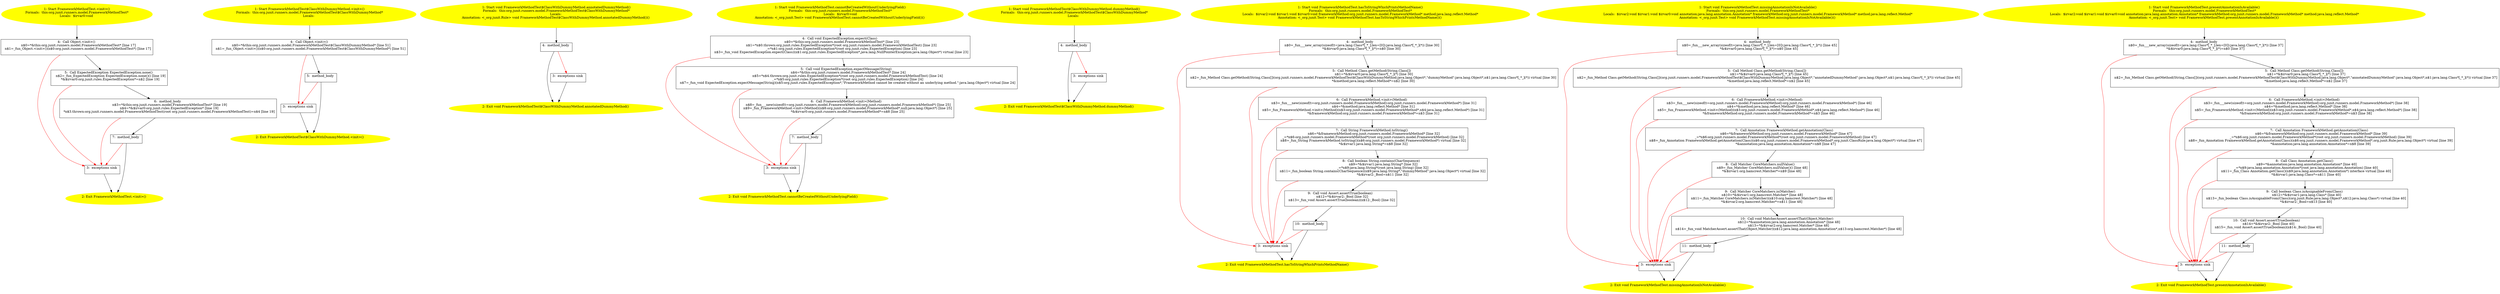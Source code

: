 /* @generated */
digraph cfg {
"org.junit.runners.model.FrameworkMethodTest.<init>().fbbb844d5751b3053cf5be039b64c19a_1" [label="1: Start FrameworkMethodTest.<init>()\nFormals:  this:org.junit.runners.model.FrameworkMethodTest*\nLocals:  $irvar0:void \n  " color=yellow style=filled]
	

	 "org.junit.runners.model.FrameworkMethodTest.<init>().fbbb844d5751b3053cf5be039b64c19a_1" -> "org.junit.runners.model.FrameworkMethodTest.<init>().fbbb844d5751b3053cf5be039b64c19a_4" ;
"org.junit.runners.model.FrameworkMethodTest.<init>().fbbb844d5751b3053cf5be039b64c19a_2" [label="2: Exit FrameworkMethodTest.<init>() \n  " color=yellow style=filled]
	

"org.junit.runners.model.FrameworkMethodTest.<init>().fbbb844d5751b3053cf5be039b64c19a_3" [label="3:  exceptions sink \n  " shape="box"]
	

	 "org.junit.runners.model.FrameworkMethodTest.<init>().fbbb844d5751b3053cf5be039b64c19a_3" -> "org.junit.runners.model.FrameworkMethodTest.<init>().fbbb844d5751b3053cf5be039b64c19a_2" ;
"org.junit.runners.model.FrameworkMethodTest.<init>().fbbb844d5751b3053cf5be039b64c19a_4" [label="4:  Call Object.<init>() \n   n$0=*&this:org.junit.runners.model.FrameworkMethodTest* [line 17]\n  n$1=_fun_Object.<init>()(n$0:org.junit.runners.model.FrameworkMethodTest*) [line 17]\n " shape="box"]
	

	 "org.junit.runners.model.FrameworkMethodTest.<init>().fbbb844d5751b3053cf5be039b64c19a_4" -> "org.junit.runners.model.FrameworkMethodTest.<init>().fbbb844d5751b3053cf5be039b64c19a_5" ;
	 "org.junit.runners.model.FrameworkMethodTest.<init>().fbbb844d5751b3053cf5be039b64c19a_4" -> "org.junit.runners.model.FrameworkMethodTest.<init>().fbbb844d5751b3053cf5be039b64c19a_3" [color="red" ];
"org.junit.runners.model.FrameworkMethodTest.<init>().fbbb844d5751b3053cf5be039b64c19a_5" [label="5:  Call ExpectedException ExpectedException.none() \n   n$2=_fun_ExpectedException ExpectedException.none()() [line 19]\n  *&$irvar0:org.junit.rules.ExpectedException*=n$2 [line 19]\n " shape="box"]
	

	 "org.junit.runners.model.FrameworkMethodTest.<init>().fbbb844d5751b3053cf5be039b64c19a_5" -> "org.junit.runners.model.FrameworkMethodTest.<init>().fbbb844d5751b3053cf5be039b64c19a_6" ;
	 "org.junit.runners.model.FrameworkMethodTest.<init>().fbbb844d5751b3053cf5be039b64c19a_5" -> "org.junit.runners.model.FrameworkMethodTest.<init>().fbbb844d5751b3053cf5be039b64c19a_3" [color="red" ];
"org.junit.runners.model.FrameworkMethodTest.<init>().fbbb844d5751b3053cf5be039b64c19a_6" [label="6:  method_body \n   n$3=*&this:org.junit.runners.model.FrameworkMethodTest* [line 19]\n  n$4=*&$irvar0:org.junit.rules.ExpectedException* [line 19]\n  *n$3.thrown:org.junit.runners.model.FrameworkMethodTest(root org.junit.runners.model.FrameworkMethodTest)=n$4 [line 19]\n " shape="box"]
	

	 "org.junit.runners.model.FrameworkMethodTest.<init>().fbbb844d5751b3053cf5be039b64c19a_6" -> "org.junit.runners.model.FrameworkMethodTest.<init>().fbbb844d5751b3053cf5be039b64c19a_7" ;
	 "org.junit.runners.model.FrameworkMethodTest.<init>().fbbb844d5751b3053cf5be039b64c19a_6" -> "org.junit.runners.model.FrameworkMethodTest.<init>().fbbb844d5751b3053cf5be039b64c19a_3" [color="red" ];
"org.junit.runners.model.FrameworkMethodTest.<init>().fbbb844d5751b3053cf5be039b64c19a_7" [label="7:  method_body \n  " shape="box"]
	

	 "org.junit.runners.model.FrameworkMethodTest.<init>().fbbb844d5751b3053cf5be039b64c19a_7" -> "org.junit.runners.model.FrameworkMethodTest.<init>().fbbb844d5751b3053cf5be039b64c19a_2" ;
	 "org.junit.runners.model.FrameworkMethodTest.<init>().fbbb844d5751b3053cf5be039b64c19a_7" -> "org.junit.runners.model.FrameworkMethodTest.<init>().fbbb844d5751b3053cf5be039b64c19a_3" [color="red" ];
"org.junit.runners.model.FrameworkMethodTest$ClassWithDummyMethod.<init>().4ff3e8d054ea9c01699af6e1c2bf5401_1" [label="1: Start FrameworkMethodTest$ClassWithDummyMethod.<init>()\nFormals:  this:org.junit.runners.model.FrameworkMethodTest$ClassWithDummyMethod*\nLocals:  \n  " color=yellow style=filled]
	

	 "org.junit.runners.model.FrameworkMethodTest$ClassWithDummyMethod.<init>().4ff3e8d054ea9c01699af6e1c2bf5401_1" -> "org.junit.runners.model.FrameworkMethodTest$ClassWithDummyMethod.<init>().4ff3e8d054ea9c01699af6e1c2bf5401_4" ;
"org.junit.runners.model.FrameworkMethodTest$ClassWithDummyMethod.<init>().4ff3e8d054ea9c01699af6e1c2bf5401_2" [label="2: Exit FrameworkMethodTest$ClassWithDummyMethod.<init>() \n  " color=yellow style=filled]
	

"org.junit.runners.model.FrameworkMethodTest$ClassWithDummyMethod.<init>().4ff3e8d054ea9c01699af6e1c2bf5401_3" [label="3:  exceptions sink \n  " shape="box"]
	

	 "org.junit.runners.model.FrameworkMethodTest$ClassWithDummyMethod.<init>().4ff3e8d054ea9c01699af6e1c2bf5401_3" -> "org.junit.runners.model.FrameworkMethodTest$ClassWithDummyMethod.<init>().4ff3e8d054ea9c01699af6e1c2bf5401_2" ;
"org.junit.runners.model.FrameworkMethodTest$ClassWithDummyMethod.<init>().4ff3e8d054ea9c01699af6e1c2bf5401_4" [label="4:  Call Object.<init>() \n   n$0=*&this:org.junit.runners.model.FrameworkMethodTest$ClassWithDummyMethod* [line 51]\n  n$1=_fun_Object.<init>()(n$0:org.junit.runners.model.FrameworkMethodTest$ClassWithDummyMethod*) [line 51]\n " shape="box"]
	

	 "org.junit.runners.model.FrameworkMethodTest$ClassWithDummyMethod.<init>().4ff3e8d054ea9c01699af6e1c2bf5401_4" -> "org.junit.runners.model.FrameworkMethodTest$ClassWithDummyMethod.<init>().4ff3e8d054ea9c01699af6e1c2bf5401_5" ;
	 "org.junit.runners.model.FrameworkMethodTest$ClassWithDummyMethod.<init>().4ff3e8d054ea9c01699af6e1c2bf5401_4" -> "org.junit.runners.model.FrameworkMethodTest$ClassWithDummyMethod.<init>().4ff3e8d054ea9c01699af6e1c2bf5401_3" [color="red" ];
"org.junit.runners.model.FrameworkMethodTest$ClassWithDummyMethod.<init>().4ff3e8d054ea9c01699af6e1c2bf5401_5" [label="5:  method_body \n  " shape="box"]
	

	 "org.junit.runners.model.FrameworkMethodTest$ClassWithDummyMethod.<init>().4ff3e8d054ea9c01699af6e1c2bf5401_5" -> "org.junit.runners.model.FrameworkMethodTest$ClassWithDummyMethod.<init>().4ff3e8d054ea9c01699af6e1c2bf5401_2" ;
	 "org.junit.runners.model.FrameworkMethodTest$ClassWithDummyMethod.<init>().4ff3e8d054ea9c01699af6e1c2bf5401_5" -> "org.junit.runners.model.FrameworkMethodTest$ClassWithDummyMethod.<init>().4ff3e8d054ea9c01699af6e1c2bf5401_3" [color="red" ];
"org.junit.runners.model.FrameworkMethodTest$ClassWithDummyMethod.annotatedDummyMethod():void.833e7dfa2c863d98ef43b37c83c09968_1" [label="1: Start void FrameworkMethodTest$ClassWithDummyMethod.annotatedDummyMethod()\nFormals:  this:org.junit.runners.model.FrameworkMethodTest$ClassWithDummyMethod*\nLocals: \nAnnotation: <_org.junit.Rule> void FrameworkMethodTest$ClassWithDummyMethod.annotatedDummyMethod()() \n  " color=yellow style=filled]
	

	 "org.junit.runners.model.FrameworkMethodTest$ClassWithDummyMethod.annotatedDummyMethod():void.833e7dfa2c863d98ef43b37c83c09968_1" -> "org.junit.runners.model.FrameworkMethodTest$ClassWithDummyMethod.annotatedDummyMethod():void.833e7dfa2c863d98ef43b37c83c09968_4" ;
"org.junit.runners.model.FrameworkMethodTest$ClassWithDummyMethod.annotatedDummyMethod():void.833e7dfa2c863d98ef43b37c83c09968_2" [label="2: Exit void FrameworkMethodTest$ClassWithDummyMethod.annotatedDummyMethod() \n  " color=yellow style=filled]
	

"org.junit.runners.model.FrameworkMethodTest$ClassWithDummyMethod.annotatedDummyMethod():void.833e7dfa2c863d98ef43b37c83c09968_3" [label="3:  exceptions sink \n  " shape="box"]
	

	 "org.junit.runners.model.FrameworkMethodTest$ClassWithDummyMethod.annotatedDummyMethod():void.833e7dfa2c863d98ef43b37c83c09968_3" -> "org.junit.runners.model.FrameworkMethodTest$ClassWithDummyMethod.annotatedDummyMethod():void.833e7dfa2c863d98ef43b37c83c09968_2" ;
"org.junit.runners.model.FrameworkMethodTest$ClassWithDummyMethod.annotatedDummyMethod():void.833e7dfa2c863d98ef43b37c83c09968_4" [label="4:  method_body \n  " shape="box"]
	

	 "org.junit.runners.model.FrameworkMethodTest$ClassWithDummyMethod.annotatedDummyMethod():void.833e7dfa2c863d98ef43b37c83c09968_4" -> "org.junit.runners.model.FrameworkMethodTest$ClassWithDummyMethod.annotatedDummyMethod():void.833e7dfa2c863d98ef43b37c83c09968_2" ;
	 "org.junit.runners.model.FrameworkMethodTest$ClassWithDummyMethod.annotatedDummyMethod():void.833e7dfa2c863d98ef43b37c83c09968_4" -> "org.junit.runners.model.FrameworkMethodTest$ClassWithDummyMethod.annotatedDummyMethod():void.833e7dfa2c863d98ef43b37c83c09968_3" [color="red" ];
"org.junit.runners.model.FrameworkMethodTest.cannotBeCreatedWithoutUnderlyingField():void.ee5e04512954250e9d6b4f736bdb9e23_1" [label="1: Start void FrameworkMethodTest.cannotBeCreatedWithoutUnderlyingField()\nFormals:  this:org.junit.runners.model.FrameworkMethodTest*\nLocals:  $irvar0:void\nAnnotation: <_org.junit.Test> void FrameworkMethodTest.cannotBeCreatedWithoutUnderlyingField()() \n  " color=yellow style=filled]
	

	 "org.junit.runners.model.FrameworkMethodTest.cannotBeCreatedWithoutUnderlyingField():void.ee5e04512954250e9d6b4f736bdb9e23_1" -> "org.junit.runners.model.FrameworkMethodTest.cannotBeCreatedWithoutUnderlyingField():void.ee5e04512954250e9d6b4f736bdb9e23_4" ;
"org.junit.runners.model.FrameworkMethodTest.cannotBeCreatedWithoutUnderlyingField():void.ee5e04512954250e9d6b4f736bdb9e23_2" [label="2: Exit void FrameworkMethodTest.cannotBeCreatedWithoutUnderlyingField() \n  " color=yellow style=filled]
	

"org.junit.runners.model.FrameworkMethodTest.cannotBeCreatedWithoutUnderlyingField():void.ee5e04512954250e9d6b4f736bdb9e23_3" [label="3:  exceptions sink \n  " shape="box"]
	

	 "org.junit.runners.model.FrameworkMethodTest.cannotBeCreatedWithoutUnderlyingField():void.ee5e04512954250e9d6b4f736bdb9e23_3" -> "org.junit.runners.model.FrameworkMethodTest.cannotBeCreatedWithoutUnderlyingField():void.ee5e04512954250e9d6b4f736bdb9e23_2" ;
"org.junit.runners.model.FrameworkMethodTest.cannotBeCreatedWithoutUnderlyingField():void.ee5e04512954250e9d6b4f736bdb9e23_4" [label="4:  Call void ExpectedException.expect(Class) \n   n$0=*&this:org.junit.runners.model.FrameworkMethodTest* [line 23]\n  n$1=*n$0.thrown:org.junit.rules.ExpectedException*(root org.junit.runners.model.FrameworkMethodTest) [line 23]\n  _=*n$1:org.junit.rules.ExpectedException*(root org.junit.rules.ExpectedException) [line 23]\n  n$3=_fun_void ExpectedException.expect(Class)(n$1:org.junit.rules.ExpectedException*,java.lang.NullPointerException:java.lang.Object*) virtual [line 23]\n " shape="box"]
	

	 "org.junit.runners.model.FrameworkMethodTest.cannotBeCreatedWithoutUnderlyingField():void.ee5e04512954250e9d6b4f736bdb9e23_4" -> "org.junit.runners.model.FrameworkMethodTest.cannotBeCreatedWithoutUnderlyingField():void.ee5e04512954250e9d6b4f736bdb9e23_5" ;
	 "org.junit.runners.model.FrameworkMethodTest.cannotBeCreatedWithoutUnderlyingField():void.ee5e04512954250e9d6b4f736bdb9e23_4" -> "org.junit.runners.model.FrameworkMethodTest.cannotBeCreatedWithoutUnderlyingField():void.ee5e04512954250e9d6b4f736bdb9e23_3" [color="red" ];
"org.junit.runners.model.FrameworkMethodTest.cannotBeCreatedWithoutUnderlyingField():void.ee5e04512954250e9d6b4f736bdb9e23_5" [label="5:  Call void ExpectedException.expectMessage(String) \n   n$4=*&this:org.junit.runners.model.FrameworkMethodTest* [line 24]\n  n$5=*n$4.thrown:org.junit.rules.ExpectedException*(root org.junit.runners.model.FrameworkMethodTest) [line 24]\n  _=*n$5:org.junit.rules.ExpectedException*(root org.junit.rules.ExpectedException) [line 24]\n  n$7=_fun_void ExpectedException.expectMessage(String)(n$5:org.junit.rules.ExpectedException*,\"FrameworkMethod cannot be created without an underlying method.\":java.lang.Object*) virtual [line 24]\n " shape="box"]
	

	 "org.junit.runners.model.FrameworkMethodTest.cannotBeCreatedWithoutUnderlyingField():void.ee5e04512954250e9d6b4f736bdb9e23_5" -> "org.junit.runners.model.FrameworkMethodTest.cannotBeCreatedWithoutUnderlyingField():void.ee5e04512954250e9d6b4f736bdb9e23_6" ;
	 "org.junit.runners.model.FrameworkMethodTest.cannotBeCreatedWithoutUnderlyingField():void.ee5e04512954250e9d6b4f736bdb9e23_5" -> "org.junit.runners.model.FrameworkMethodTest.cannotBeCreatedWithoutUnderlyingField():void.ee5e04512954250e9d6b4f736bdb9e23_3" [color="red" ];
"org.junit.runners.model.FrameworkMethodTest.cannotBeCreatedWithoutUnderlyingField():void.ee5e04512954250e9d6b4f736bdb9e23_6" [label="6:  Call FrameworkMethod.<init>(Method) \n   n$8=_fun___new(sizeof(t=org.junit.runners.model.FrameworkMethod):org.junit.runners.model.FrameworkMethod*) [line 25]\n  n$9=_fun_FrameworkMethod.<init>(Method)(n$8:org.junit.runners.model.FrameworkMethod*,null:java.lang.Object*) [line 25]\n  *&$irvar0:org.junit.runners.model.FrameworkMethod*=n$8 [line 25]\n " shape="box"]
	

	 "org.junit.runners.model.FrameworkMethodTest.cannotBeCreatedWithoutUnderlyingField():void.ee5e04512954250e9d6b4f736bdb9e23_6" -> "org.junit.runners.model.FrameworkMethodTest.cannotBeCreatedWithoutUnderlyingField():void.ee5e04512954250e9d6b4f736bdb9e23_7" ;
	 "org.junit.runners.model.FrameworkMethodTest.cannotBeCreatedWithoutUnderlyingField():void.ee5e04512954250e9d6b4f736bdb9e23_6" -> "org.junit.runners.model.FrameworkMethodTest.cannotBeCreatedWithoutUnderlyingField():void.ee5e04512954250e9d6b4f736bdb9e23_3" [color="red" ];
"org.junit.runners.model.FrameworkMethodTest.cannotBeCreatedWithoutUnderlyingField():void.ee5e04512954250e9d6b4f736bdb9e23_7" [label="7:  method_body \n  " shape="box"]
	

	 "org.junit.runners.model.FrameworkMethodTest.cannotBeCreatedWithoutUnderlyingField():void.ee5e04512954250e9d6b4f736bdb9e23_7" -> "org.junit.runners.model.FrameworkMethodTest.cannotBeCreatedWithoutUnderlyingField():void.ee5e04512954250e9d6b4f736bdb9e23_2" ;
	 "org.junit.runners.model.FrameworkMethodTest.cannotBeCreatedWithoutUnderlyingField():void.ee5e04512954250e9d6b4f736bdb9e23_7" -> "org.junit.runners.model.FrameworkMethodTest.cannotBeCreatedWithoutUnderlyingField():void.ee5e04512954250e9d6b4f736bdb9e23_3" [color="red" ];
"org.junit.runners.model.FrameworkMethodTest$ClassWithDummyMethod.dummyMethod():void.c9eb8dc70afdc66e796d1f3f28bff382_1" [label="1: Start void FrameworkMethodTest$ClassWithDummyMethod.dummyMethod()\nFormals:  this:org.junit.runners.model.FrameworkMethodTest$ClassWithDummyMethod*\nLocals:  \n  " color=yellow style=filled]
	

	 "org.junit.runners.model.FrameworkMethodTest$ClassWithDummyMethod.dummyMethod():void.c9eb8dc70afdc66e796d1f3f28bff382_1" -> "org.junit.runners.model.FrameworkMethodTest$ClassWithDummyMethod.dummyMethod():void.c9eb8dc70afdc66e796d1f3f28bff382_4" ;
"org.junit.runners.model.FrameworkMethodTest$ClassWithDummyMethod.dummyMethod():void.c9eb8dc70afdc66e796d1f3f28bff382_2" [label="2: Exit void FrameworkMethodTest$ClassWithDummyMethod.dummyMethod() \n  " color=yellow style=filled]
	

"org.junit.runners.model.FrameworkMethodTest$ClassWithDummyMethod.dummyMethod():void.c9eb8dc70afdc66e796d1f3f28bff382_3" [label="3:  exceptions sink \n  " shape="box"]
	

	 "org.junit.runners.model.FrameworkMethodTest$ClassWithDummyMethod.dummyMethod():void.c9eb8dc70afdc66e796d1f3f28bff382_3" -> "org.junit.runners.model.FrameworkMethodTest$ClassWithDummyMethod.dummyMethod():void.c9eb8dc70afdc66e796d1f3f28bff382_2" ;
"org.junit.runners.model.FrameworkMethodTest$ClassWithDummyMethod.dummyMethod():void.c9eb8dc70afdc66e796d1f3f28bff382_4" [label="4:  method_body \n  " shape="box"]
	

	 "org.junit.runners.model.FrameworkMethodTest$ClassWithDummyMethod.dummyMethod():void.c9eb8dc70afdc66e796d1f3f28bff382_4" -> "org.junit.runners.model.FrameworkMethodTest$ClassWithDummyMethod.dummyMethod():void.c9eb8dc70afdc66e796d1f3f28bff382_2" ;
	 "org.junit.runners.model.FrameworkMethodTest$ClassWithDummyMethod.dummyMethod():void.c9eb8dc70afdc66e796d1f3f28bff382_4" -> "org.junit.runners.model.FrameworkMethodTest$ClassWithDummyMethod.dummyMethod():void.c9eb8dc70afdc66e796d1f3f28bff382_3" [color="red" ];
"org.junit.runners.model.FrameworkMethodTest.hasToStringWhichPrintsMethodName():void.886d3b557e9b956572b55d2752beb7c5_1" [label="1: Start void FrameworkMethodTest.hasToStringWhichPrintsMethodName()\nFormals:  this:org.junit.runners.model.FrameworkMethodTest*\nLocals:  $irvar2:void $irvar1:void $irvar0:void frameworkMethod:org.junit.runners.model.FrameworkMethod* method:java.lang.reflect.Method*\nAnnotation: <_org.junit.Test> void FrameworkMethodTest.hasToStringWhichPrintsMethodName()() \n  " color=yellow style=filled]
	

	 "org.junit.runners.model.FrameworkMethodTest.hasToStringWhichPrintsMethodName():void.886d3b557e9b956572b55d2752beb7c5_1" -> "org.junit.runners.model.FrameworkMethodTest.hasToStringWhichPrintsMethodName():void.886d3b557e9b956572b55d2752beb7c5_4" ;
"org.junit.runners.model.FrameworkMethodTest.hasToStringWhichPrintsMethodName():void.886d3b557e9b956572b55d2752beb7c5_2" [label="2: Exit void FrameworkMethodTest.hasToStringWhichPrintsMethodName() \n  " color=yellow style=filled]
	

"org.junit.runners.model.FrameworkMethodTest.hasToStringWhichPrintsMethodName():void.886d3b557e9b956572b55d2752beb7c5_3" [label="3:  exceptions sink \n  " shape="box"]
	

	 "org.junit.runners.model.FrameworkMethodTest.hasToStringWhichPrintsMethodName():void.886d3b557e9b956572b55d2752beb7c5_3" -> "org.junit.runners.model.FrameworkMethodTest.hasToStringWhichPrintsMethodName():void.886d3b557e9b956572b55d2752beb7c5_2" ;
"org.junit.runners.model.FrameworkMethodTest.hasToStringWhichPrintsMethodName():void.886d3b557e9b956572b55d2752beb7c5_4" [label="4:  method_body \n   n$0=_fun___new_array(sizeof(t=java.lang.Class*[_*_];len=[0]):java.lang.Class*[_*_](*)) [line 30]\n  *&$irvar0:java.lang.Class*[_*_](*)=n$0 [line 30]\n " shape="box"]
	

	 "org.junit.runners.model.FrameworkMethodTest.hasToStringWhichPrintsMethodName():void.886d3b557e9b956572b55d2752beb7c5_4" -> "org.junit.runners.model.FrameworkMethodTest.hasToStringWhichPrintsMethodName():void.886d3b557e9b956572b55d2752beb7c5_5" ;
	 "org.junit.runners.model.FrameworkMethodTest.hasToStringWhichPrintsMethodName():void.886d3b557e9b956572b55d2752beb7c5_4" -> "org.junit.runners.model.FrameworkMethodTest.hasToStringWhichPrintsMethodName():void.886d3b557e9b956572b55d2752beb7c5_3" [color="red" ];
"org.junit.runners.model.FrameworkMethodTest.hasToStringWhichPrintsMethodName():void.886d3b557e9b956572b55d2752beb7c5_5" [label="5:  Call Method Class.getMethod(String,Class[]) \n   n$1=*&$irvar0:java.lang.Class*[_*_](*) [line 30]\n  n$2=_fun_Method Class.getMethod(String,Class[])(org.junit.runners.model.FrameworkMethodTest$ClassWithDummyMethod:java.lang.Object*,\"dummyMethod\":java.lang.Object*,n$1:java.lang.Class*[_*_](*)) virtual [line 30]\n  *&method:java.lang.reflect.Method*=n$2 [line 30]\n " shape="box"]
	

	 "org.junit.runners.model.FrameworkMethodTest.hasToStringWhichPrintsMethodName():void.886d3b557e9b956572b55d2752beb7c5_5" -> "org.junit.runners.model.FrameworkMethodTest.hasToStringWhichPrintsMethodName():void.886d3b557e9b956572b55d2752beb7c5_6" ;
	 "org.junit.runners.model.FrameworkMethodTest.hasToStringWhichPrintsMethodName():void.886d3b557e9b956572b55d2752beb7c5_5" -> "org.junit.runners.model.FrameworkMethodTest.hasToStringWhichPrintsMethodName():void.886d3b557e9b956572b55d2752beb7c5_3" [color="red" ];
"org.junit.runners.model.FrameworkMethodTest.hasToStringWhichPrintsMethodName():void.886d3b557e9b956572b55d2752beb7c5_6" [label="6:  Call FrameworkMethod.<init>(Method) \n   n$3=_fun___new(sizeof(t=org.junit.runners.model.FrameworkMethod):org.junit.runners.model.FrameworkMethod*) [line 31]\n  n$4=*&method:java.lang.reflect.Method* [line 31]\n  n$5=_fun_FrameworkMethod.<init>(Method)(n$3:org.junit.runners.model.FrameworkMethod*,n$4:java.lang.reflect.Method*) [line 31]\n  *&frameworkMethod:org.junit.runners.model.FrameworkMethod*=n$3 [line 31]\n " shape="box"]
	

	 "org.junit.runners.model.FrameworkMethodTest.hasToStringWhichPrintsMethodName():void.886d3b557e9b956572b55d2752beb7c5_6" -> "org.junit.runners.model.FrameworkMethodTest.hasToStringWhichPrintsMethodName():void.886d3b557e9b956572b55d2752beb7c5_7" ;
	 "org.junit.runners.model.FrameworkMethodTest.hasToStringWhichPrintsMethodName():void.886d3b557e9b956572b55d2752beb7c5_6" -> "org.junit.runners.model.FrameworkMethodTest.hasToStringWhichPrintsMethodName():void.886d3b557e9b956572b55d2752beb7c5_3" [color="red" ];
"org.junit.runners.model.FrameworkMethodTest.hasToStringWhichPrintsMethodName():void.886d3b557e9b956572b55d2752beb7c5_7" [label="7:  Call String FrameworkMethod.toString() \n   n$6=*&frameworkMethod:org.junit.runners.model.FrameworkMethod* [line 32]\n  _=*n$6:org.junit.runners.model.FrameworkMethod*(root org.junit.runners.model.FrameworkMethod) [line 32]\n  n$8=_fun_String FrameworkMethod.toString()(n$6:org.junit.runners.model.FrameworkMethod*) virtual [line 32]\n  *&$irvar1:java.lang.String*=n$8 [line 32]\n " shape="box"]
	

	 "org.junit.runners.model.FrameworkMethodTest.hasToStringWhichPrintsMethodName():void.886d3b557e9b956572b55d2752beb7c5_7" -> "org.junit.runners.model.FrameworkMethodTest.hasToStringWhichPrintsMethodName():void.886d3b557e9b956572b55d2752beb7c5_8" ;
	 "org.junit.runners.model.FrameworkMethodTest.hasToStringWhichPrintsMethodName():void.886d3b557e9b956572b55d2752beb7c5_7" -> "org.junit.runners.model.FrameworkMethodTest.hasToStringWhichPrintsMethodName():void.886d3b557e9b956572b55d2752beb7c5_3" [color="red" ];
"org.junit.runners.model.FrameworkMethodTest.hasToStringWhichPrintsMethodName():void.886d3b557e9b956572b55d2752beb7c5_8" [label="8:  Call boolean String.contains(CharSequence) \n   n$9=*&$irvar1:java.lang.String* [line 32]\n  _=*n$9:java.lang.String*(root java.lang.String) [line 32]\n  n$11=_fun_boolean String.contains(CharSequence)(n$9:java.lang.String*,\"dummyMethod\":java.lang.Object*) virtual [line 32]\n  *&$irvar2:_Bool=n$11 [line 32]\n " shape="box"]
	

	 "org.junit.runners.model.FrameworkMethodTest.hasToStringWhichPrintsMethodName():void.886d3b557e9b956572b55d2752beb7c5_8" -> "org.junit.runners.model.FrameworkMethodTest.hasToStringWhichPrintsMethodName():void.886d3b557e9b956572b55d2752beb7c5_9" ;
	 "org.junit.runners.model.FrameworkMethodTest.hasToStringWhichPrintsMethodName():void.886d3b557e9b956572b55d2752beb7c5_8" -> "org.junit.runners.model.FrameworkMethodTest.hasToStringWhichPrintsMethodName():void.886d3b557e9b956572b55d2752beb7c5_3" [color="red" ];
"org.junit.runners.model.FrameworkMethodTest.hasToStringWhichPrintsMethodName():void.886d3b557e9b956572b55d2752beb7c5_9" [label="9:  Call void Assert.assertTrue(boolean) \n   n$12=*&$irvar2:_Bool [line 32]\n  n$13=_fun_void Assert.assertTrue(boolean)(n$12:_Bool) [line 32]\n " shape="box"]
	

	 "org.junit.runners.model.FrameworkMethodTest.hasToStringWhichPrintsMethodName():void.886d3b557e9b956572b55d2752beb7c5_9" -> "org.junit.runners.model.FrameworkMethodTest.hasToStringWhichPrintsMethodName():void.886d3b557e9b956572b55d2752beb7c5_10" ;
	 "org.junit.runners.model.FrameworkMethodTest.hasToStringWhichPrintsMethodName():void.886d3b557e9b956572b55d2752beb7c5_9" -> "org.junit.runners.model.FrameworkMethodTest.hasToStringWhichPrintsMethodName():void.886d3b557e9b956572b55d2752beb7c5_3" [color="red" ];
"org.junit.runners.model.FrameworkMethodTest.hasToStringWhichPrintsMethodName():void.886d3b557e9b956572b55d2752beb7c5_10" [label="10:  method_body \n  " shape="box"]
	

	 "org.junit.runners.model.FrameworkMethodTest.hasToStringWhichPrintsMethodName():void.886d3b557e9b956572b55d2752beb7c5_10" -> "org.junit.runners.model.FrameworkMethodTest.hasToStringWhichPrintsMethodName():void.886d3b557e9b956572b55d2752beb7c5_2" ;
	 "org.junit.runners.model.FrameworkMethodTest.hasToStringWhichPrintsMethodName():void.886d3b557e9b956572b55d2752beb7c5_10" -> "org.junit.runners.model.FrameworkMethodTest.hasToStringWhichPrintsMethodName():void.886d3b557e9b956572b55d2752beb7c5_3" [color="red" ];
"org.junit.runners.model.FrameworkMethodTest.missingAnnotationIsNotAvailable():void.cb24e1fdd988c2a1b8f65acce697e222_1" [label="1: Start void FrameworkMethodTest.missingAnnotationIsNotAvailable()\nFormals:  this:org.junit.runners.model.FrameworkMethodTest*\nLocals:  $irvar2:void $irvar1:void $irvar0:void annotation:java.lang.annotation.Annotation* frameworkMethod:org.junit.runners.model.FrameworkMethod* method:java.lang.reflect.Method*\nAnnotation: <_org.junit.Test> void FrameworkMethodTest.missingAnnotationIsNotAvailable()() \n  " color=yellow style=filled]
	

	 "org.junit.runners.model.FrameworkMethodTest.missingAnnotationIsNotAvailable():void.cb24e1fdd988c2a1b8f65acce697e222_1" -> "org.junit.runners.model.FrameworkMethodTest.missingAnnotationIsNotAvailable():void.cb24e1fdd988c2a1b8f65acce697e222_4" ;
"org.junit.runners.model.FrameworkMethodTest.missingAnnotationIsNotAvailable():void.cb24e1fdd988c2a1b8f65acce697e222_2" [label="2: Exit void FrameworkMethodTest.missingAnnotationIsNotAvailable() \n  " color=yellow style=filled]
	

"org.junit.runners.model.FrameworkMethodTest.missingAnnotationIsNotAvailable():void.cb24e1fdd988c2a1b8f65acce697e222_3" [label="3:  exceptions sink \n  " shape="box"]
	

	 "org.junit.runners.model.FrameworkMethodTest.missingAnnotationIsNotAvailable():void.cb24e1fdd988c2a1b8f65acce697e222_3" -> "org.junit.runners.model.FrameworkMethodTest.missingAnnotationIsNotAvailable():void.cb24e1fdd988c2a1b8f65acce697e222_2" ;
"org.junit.runners.model.FrameworkMethodTest.missingAnnotationIsNotAvailable():void.cb24e1fdd988c2a1b8f65acce697e222_4" [label="4:  method_body \n   n$0=_fun___new_array(sizeof(t=java.lang.Class*[_*_];len=[0]):java.lang.Class*[_*_](*)) [line 45]\n  *&$irvar0:java.lang.Class*[_*_](*)=n$0 [line 45]\n " shape="box"]
	

	 "org.junit.runners.model.FrameworkMethodTest.missingAnnotationIsNotAvailable():void.cb24e1fdd988c2a1b8f65acce697e222_4" -> "org.junit.runners.model.FrameworkMethodTest.missingAnnotationIsNotAvailable():void.cb24e1fdd988c2a1b8f65acce697e222_5" ;
	 "org.junit.runners.model.FrameworkMethodTest.missingAnnotationIsNotAvailable():void.cb24e1fdd988c2a1b8f65acce697e222_4" -> "org.junit.runners.model.FrameworkMethodTest.missingAnnotationIsNotAvailable():void.cb24e1fdd988c2a1b8f65acce697e222_3" [color="red" ];
"org.junit.runners.model.FrameworkMethodTest.missingAnnotationIsNotAvailable():void.cb24e1fdd988c2a1b8f65acce697e222_5" [label="5:  Call Method Class.getMethod(String,Class[]) \n   n$1=*&$irvar0:java.lang.Class*[_*_](*) [line 45]\n  n$2=_fun_Method Class.getMethod(String,Class[])(org.junit.runners.model.FrameworkMethodTest$ClassWithDummyMethod:java.lang.Object*,\"annotatedDummyMethod\":java.lang.Object*,n$1:java.lang.Class*[_*_](*)) virtual [line 45]\n  *&method:java.lang.reflect.Method*=n$2 [line 45]\n " shape="box"]
	

	 "org.junit.runners.model.FrameworkMethodTest.missingAnnotationIsNotAvailable():void.cb24e1fdd988c2a1b8f65acce697e222_5" -> "org.junit.runners.model.FrameworkMethodTest.missingAnnotationIsNotAvailable():void.cb24e1fdd988c2a1b8f65acce697e222_6" ;
	 "org.junit.runners.model.FrameworkMethodTest.missingAnnotationIsNotAvailable():void.cb24e1fdd988c2a1b8f65acce697e222_5" -> "org.junit.runners.model.FrameworkMethodTest.missingAnnotationIsNotAvailable():void.cb24e1fdd988c2a1b8f65acce697e222_3" [color="red" ];
"org.junit.runners.model.FrameworkMethodTest.missingAnnotationIsNotAvailable():void.cb24e1fdd988c2a1b8f65acce697e222_6" [label="6:  Call FrameworkMethod.<init>(Method) \n   n$3=_fun___new(sizeof(t=org.junit.runners.model.FrameworkMethod):org.junit.runners.model.FrameworkMethod*) [line 46]\n  n$4=*&method:java.lang.reflect.Method* [line 46]\n  n$5=_fun_FrameworkMethod.<init>(Method)(n$3:org.junit.runners.model.FrameworkMethod*,n$4:java.lang.reflect.Method*) [line 46]\n  *&frameworkMethod:org.junit.runners.model.FrameworkMethod*=n$3 [line 46]\n " shape="box"]
	

	 "org.junit.runners.model.FrameworkMethodTest.missingAnnotationIsNotAvailable():void.cb24e1fdd988c2a1b8f65acce697e222_6" -> "org.junit.runners.model.FrameworkMethodTest.missingAnnotationIsNotAvailable():void.cb24e1fdd988c2a1b8f65acce697e222_7" ;
	 "org.junit.runners.model.FrameworkMethodTest.missingAnnotationIsNotAvailable():void.cb24e1fdd988c2a1b8f65acce697e222_6" -> "org.junit.runners.model.FrameworkMethodTest.missingAnnotationIsNotAvailable():void.cb24e1fdd988c2a1b8f65acce697e222_3" [color="red" ];
"org.junit.runners.model.FrameworkMethodTest.missingAnnotationIsNotAvailable():void.cb24e1fdd988c2a1b8f65acce697e222_7" [label="7:  Call Annotation FrameworkMethod.getAnnotation(Class) \n   n$6=*&frameworkMethod:org.junit.runners.model.FrameworkMethod* [line 47]\n  _=*n$6:org.junit.runners.model.FrameworkMethod*(root org.junit.runners.model.FrameworkMethod) [line 47]\n  n$8=_fun_Annotation FrameworkMethod.getAnnotation(Class)(n$6:org.junit.runners.model.FrameworkMethod*,org.junit.ClassRule:java.lang.Object*) virtual [line 47]\n  *&annotation:java.lang.annotation.Annotation*=n$8 [line 47]\n " shape="box"]
	

	 "org.junit.runners.model.FrameworkMethodTest.missingAnnotationIsNotAvailable():void.cb24e1fdd988c2a1b8f65acce697e222_7" -> "org.junit.runners.model.FrameworkMethodTest.missingAnnotationIsNotAvailable():void.cb24e1fdd988c2a1b8f65acce697e222_8" ;
	 "org.junit.runners.model.FrameworkMethodTest.missingAnnotationIsNotAvailable():void.cb24e1fdd988c2a1b8f65acce697e222_7" -> "org.junit.runners.model.FrameworkMethodTest.missingAnnotationIsNotAvailable():void.cb24e1fdd988c2a1b8f65acce697e222_3" [color="red" ];
"org.junit.runners.model.FrameworkMethodTest.missingAnnotationIsNotAvailable():void.cb24e1fdd988c2a1b8f65acce697e222_8" [label="8:  Call Matcher CoreMatchers.nullValue() \n   n$9=_fun_Matcher CoreMatchers.nullValue()() [line 48]\n  *&$irvar1:org.hamcrest.Matcher*=n$9 [line 48]\n " shape="box"]
	

	 "org.junit.runners.model.FrameworkMethodTest.missingAnnotationIsNotAvailable():void.cb24e1fdd988c2a1b8f65acce697e222_8" -> "org.junit.runners.model.FrameworkMethodTest.missingAnnotationIsNotAvailable():void.cb24e1fdd988c2a1b8f65acce697e222_9" ;
	 "org.junit.runners.model.FrameworkMethodTest.missingAnnotationIsNotAvailable():void.cb24e1fdd988c2a1b8f65acce697e222_8" -> "org.junit.runners.model.FrameworkMethodTest.missingAnnotationIsNotAvailable():void.cb24e1fdd988c2a1b8f65acce697e222_3" [color="red" ];
"org.junit.runners.model.FrameworkMethodTest.missingAnnotationIsNotAvailable():void.cb24e1fdd988c2a1b8f65acce697e222_9" [label="9:  Call Matcher CoreMatchers.is(Matcher) \n   n$10=*&$irvar1:org.hamcrest.Matcher* [line 48]\n  n$11=_fun_Matcher CoreMatchers.is(Matcher)(n$10:org.hamcrest.Matcher*) [line 48]\n  *&$irvar2:org.hamcrest.Matcher*=n$11 [line 48]\n " shape="box"]
	

	 "org.junit.runners.model.FrameworkMethodTest.missingAnnotationIsNotAvailable():void.cb24e1fdd988c2a1b8f65acce697e222_9" -> "org.junit.runners.model.FrameworkMethodTest.missingAnnotationIsNotAvailable():void.cb24e1fdd988c2a1b8f65acce697e222_10" ;
	 "org.junit.runners.model.FrameworkMethodTest.missingAnnotationIsNotAvailable():void.cb24e1fdd988c2a1b8f65acce697e222_9" -> "org.junit.runners.model.FrameworkMethodTest.missingAnnotationIsNotAvailable():void.cb24e1fdd988c2a1b8f65acce697e222_3" [color="red" ];
"org.junit.runners.model.FrameworkMethodTest.missingAnnotationIsNotAvailable():void.cb24e1fdd988c2a1b8f65acce697e222_10" [label="10:  Call void MatcherAssert.assertThat(Object,Matcher) \n   n$12=*&annotation:java.lang.annotation.Annotation* [line 48]\n  n$13=*&$irvar2:org.hamcrest.Matcher* [line 48]\n  n$14=_fun_void MatcherAssert.assertThat(Object,Matcher)(n$12:java.lang.annotation.Annotation*,n$13:org.hamcrest.Matcher*) [line 48]\n " shape="box"]
	

	 "org.junit.runners.model.FrameworkMethodTest.missingAnnotationIsNotAvailable():void.cb24e1fdd988c2a1b8f65acce697e222_10" -> "org.junit.runners.model.FrameworkMethodTest.missingAnnotationIsNotAvailable():void.cb24e1fdd988c2a1b8f65acce697e222_11" ;
	 "org.junit.runners.model.FrameworkMethodTest.missingAnnotationIsNotAvailable():void.cb24e1fdd988c2a1b8f65acce697e222_10" -> "org.junit.runners.model.FrameworkMethodTest.missingAnnotationIsNotAvailable():void.cb24e1fdd988c2a1b8f65acce697e222_3" [color="red" ];
"org.junit.runners.model.FrameworkMethodTest.missingAnnotationIsNotAvailable():void.cb24e1fdd988c2a1b8f65acce697e222_11" [label="11:  method_body \n  " shape="box"]
	

	 "org.junit.runners.model.FrameworkMethodTest.missingAnnotationIsNotAvailable():void.cb24e1fdd988c2a1b8f65acce697e222_11" -> "org.junit.runners.model.FrameworkMethodTest.missingAnnotationIsNotAvailable():void.cb24e1fdd988c2a1b8f65acce697e222_2" ;
	 "org.junit.runners.model.FrameworkMethodTest.missingAnnotationIsNotAvailable():void.cb24e1fdd988c2a1b8f65acce697e222_11" -> "org.junit.runners.model.FrameworkMethodTest.missingAnnotationIsNotAvailable():void.cb24e1fdd988c2a1b8f65acce697e222_3" [color="red" ];
"org.junit.runners.model.FrameworkMethodTest.presentAnnotationIsAvailable():void.9322cab575e87ce79de183c0a4a04d13_1" [label="1: Start void FrameworkMethodTest.presentAnnotationIsAvailable()\nFormals:  this:org.junit.runners.model.FrameworkMethodTest*\nLocals:  $irvar2:void $irvar1:void $irvar0:void annotation:java.lang.annotation.Annotation* frameworkMethod:org.junit.runners.model.FrameworkMethod* method:java.lang.reflect.Method*\nAnnotation: <_org.junit.Test> void FrameworkMethodTest.presentAnnotationIsAvailable()() \n  " color=yellow style=filled]
	

	 "org.junit.runners.model.FrameworkMethodTest.presentAnnotationIsAvailable():void.9322cab575e87ce79de183c0a4a04d13_1" -> "org.junit.runners.model.FrameworkMethodTest.presentAnnotationIsAvailable():void.9322cab575e87ce79de183c0a4a04d13_4" ;
"org.junit.runners.model.FrameworkMethodTest.presentAnnotationIsAvailable():void.9322cab575e87ce79de183c0a4a04d13_2" [label="2: Exit void FrameworkMethodTest.presentAnnotationIsAvailable() \n  " color=yellow style=filled]
	

"org.junit.runners.model.FrameworkMethodTest.presentAnnotationIsAvailable():void.9322cab575e87ce79de183c0a4a04d13_3" [label="3:  exceptions sink \n  " shape="box"]
	

	 "org.junit.runners.model.FrameworkMethodTest.presentAnnotationIsAvailable():void.9322cab575e87ce79de183c0a4a04d13_3" -> "org.junit.runners.model.FrameworkMethodTest.presentAnnotationIsAvailable():void.9322cab575e87ce79de183c0a4a04d13_2" ;
"org.junit.runners.model.FrameworkMethodTest.presentAnnotationIsAvailable():void.9322cab575e87ce79de183c0a4a04d13_4" [label="4:  method_body \n   n$0=_fun___new_array(sizeof(t=java.lang.Class*[_*_];len=[0]):java.lang.Class*[_*_](*)) [line 37]\n  *&$irvar0:java.lang.Class*[_*_](*)=n$0 [line 37]\n " shape="box"]
	

	 "org.junit.runners.model.FrameworkMethodTest.presentAnnotationIsAvailable():void.9322cab575e87ce79de183c0a4a04d13_4" -> "org.junit.runners.model.FrameworkMethodTest.presentAnnotationIsAvailable():void.9322cab575e87ce79de183c0a4a04d13_5" ;
	 "org.junit.runners.model.FrameworkMethodTest.presentAnnotationIsAvailable():void.9322cab575e87ce79de183c0a4a04d13_4" -> "org.junit.runners.model.FrameworkMethodTest.presentAnnotationIsAvailable():void.9322cab575e87ce79de183c0a4a04d13_3" [color="red" ];
"org.junit.runners.model.FrameworkMethodTest.presentAnnotationIsAvailable():void.9322cab575e87ce79de183c0a4a04d13_5" [label="5:  Call Method Class.getMethod(String,Class[]) \n   n$1=*&$irvar0:java.lang.Class*[_*_](*) [line 37]\n  n$2=_fun_Method Class.getMethod(String,Class[])(org.junit.runners.model.FrameworkMethodTest$ClassWithDummyMethod:java.lang.Object*,\"annotatedDummyMethod\":java.lang.Object*,n$1:java.lang.Class*[_*_](*)) virtual [line 37]\n  *&method:java.lang.reflect.Method*=n$2 [line 37]\n " shape="box"]
	

	 "org.junit.runners.model.FrameworkMethodTest.presentAnnotationIsAvailable():void.9322cab575e87ce79de183c0a4a04d13_5" -> "org.junit.runners.model.FrameworkMethodTest.presentAnnotationIsAvailable():void.9322cab575e87ce79de183c0a4a04d13_6" ;
	 "org.junit.runners.model.FrameworkMethodTest.presentAnnotationIsAvailable():void.9322cab575e87ce79de183c0a4a04d13_5" -> "org.junit.runners.model.FrameworkMethodTest.presentAnnotationIsAvailable():void.9322cab575e87ce79de183c0a4a04d13_3" [color="red" ];
"org.junit.runners.model.FrameworkMethodTest.presentAnnotationIsAvailable():void.9322cab575e87ce79de183c0a4a04d13_6" [label="6:  Call FrameworkMethod.<init>(Method) \n   n$3=_fun___new(sizeof(t=org.junit.runners.model.FrameworkMethod):org.junit.runners.model.FrameworkMethod*) [line 38]\n  n$4=*&method:java.lang.reflect.Method* [line 38]\n  n$5=_fun_FrameworkMethod.<init>(Method)(n$3:org.junit.runners.model.FrameworkMethod*,n$4:java.lang.reflect.Method*) [line 38]\n  *&frameworkMethod:org.junit.runners.model.FrameworkMethod*=n$3 [line 38]\n " shape="box"]
	

	 "org.junit.runners.model.FrameworkMethodTest.presentAnnotationIsAvailable():void.9322cab575e87ce79de183c0a4a04d13_6" -> "org.junit.runners.model.FrameworkMethodTest.presentAnnotationIsAvailable():void.9322cab575e87ce79de183c0a4a04d13_7" ;
	 "org.junit.runners.model.FrameworkMethodTest.presentAnnotationIsAvailable():void.9322cab575e87ce79de183c0a4a04d13_6" -> "org.junit.runners.model.FrameworkMethodTest.presentAnnotationIsAvailable():void.9322cab575e87ce79de183c0a4a04d13_3" [color="red" ];
"org.junit.runners.model.FrameworkMethodTest.presentAnnotationIsAvailable():void.9322cab575e87ce79de183c0a4a04d13_7" [label="7:  Call Annotation FrameworkMethod.getAnnotation(Class) \n   n$6=*&frameworkMethod:org.junit.runners.model.FrameworkMethod* [line 39]\n  _=*n$6:org.junit.runners.model.FrameworkMethod*(root org.junit.runners.model.FrameworkMethod) [line 39]\n  n$8=_fun_Annotation FrameworkMethod.getAnnotation(Class)(n$6:org.junit.runners.model.FrameworkMethod*,org.junit.Rule:java.lang.Object*) virtual [line 39]\n  *&annotation:java.lang.annotation.Annotation*=n$8 [line 39]\n " shape="box"]
	

	 "org.junit.runners.model.FrameworkMethodTest.presentAnnotationIsAvailable():void.9322cab575e87ce79de183c0a4a04d13_7" -> "org.junit.runners.model.FrameworkMethodTest.presentAnnotationIsAvailable():void.9322cab575e87ce79de183c0a4a04d13_8" ;
	 "org.junit.runners.model.FrameworkMethodTest.presentAnnotationIsAvailable():void.9322cab575e87ce79de183c0a4a04d13_7" -> "org.junit.runners.model.FrameworkMethodTest.presentAnnotationIsAvailable():void.9322cab575e87ce79de183c0a4a04d13_3" [color="red" ];
"org.junit.runners.model.FrameworkMethodTest.presentAnnotationIsAvailable():void.9322cab575e87ce79de183c0a4a04d13_8" [label="8:  Call Class Annotation.getClass() \n   n$9=*&annotation:java.lang.annotation.Annotation* [line 40]\n  _=*n$9:java.lang.annotation.Annotation*(root java.lang.annotation.Annotation) [line 40]\n  n$11=_fun_Class Annotation.getClass()(n$9:java.lang.annotation.Annotation*) interface virtual [line 40]\n  *&$irvar1:java.lang.Class*=n$11 [line 40]\n " shape="box"]
	

	 "org.junit.runners.model.FrameworkMethodTest.presentAnnotationIsAvailable():void.9322cab575e87ce79de183c0a4a04d13_8" -> "org.junit.runners.model.FrameworkMethodTest.presentAnnotationIsAvailable():void.9322cab575e87ce79de183c0a4a04d13_9" ;
	 "org.junit.runners.model.FrameworkMethodTest.presentAnnotationIsAvailable():void.9322cab575e87ce79de183c0a4a04d13_8" -> "org.junit.runners.model.FrameworkMethodTest.presentAnnotationIsAvailable():void.9322cab575e87ce79de183c0a4a04d13_3" [color="red" ];
"org.junit.runners.model.FrameworkMethodTest.presentAnnotationIsAvailable():void.9322cab575e87ce79de183c0a4a04d13_9" [label="9:  Call boolean Class.isAssignableFrom(Class) \n   n$12=*&$irvar1:java.lang.Class* [line 40]\n  n$13=_fun_boolean Class.isAssignableFrom(Class)(org.junit.Rule:java.lang.Object*,n$12:java.lang.Class*) virtual [line 40]\n  *&$irvar2:_Bool=n$13 [line 40]\n " shape="box"]
	

	 "org.junit.runners.model.FrameworkMethodTest.presentAnnotationIsAvailable():void.9322cab575e87ce79de183c0a4a04d13_9" -> "org.junit.runners.model.FrameworkMethodTest.presentAnnotationIsAvailable():void.9322cab575e87ce79de183c0a4a04d13_10" ;
	 "org.junit.runners.model.FrameworkMethodTest.presentAnnotationIsAvailable():void.9322cab575e87ce79de183c0a4a04d13_9" -> "org.junit.runners.model.FrameworkMethodTest.presentAnnotationIsAvailable():void.9322cab575e87ce79de183c0a4a04d13_3" [color="red" ];
"org.junit.runners.model.FrameworkMethodTest.presentAnnotationIsAvailable():void.9322cab575e87ce79de183c0a4a04d13_10" [label="10:  Call void Assert.assertTrue(boolean) \n   n$14=*&$irvar2:_Bool [line 40]\n  n$15=_fun_void Assert.assertTrue(boolean)(n$14:_Bool) [line 40]\n " shape="box"]
	

	 "org.junit.runners.model.FrameworkMethodTest.presentAnnotationIsAvailable():void.9322cab575e87ce79de183c0a4a04d13_10" -> "org.junit.runners.model.FrameworkMethodTest.presentAnnotationIsAvailable():void.9322cab575e87ce79de183c0a4a04d13_11" ;
	 "org.junit.runners.model.FrameworkMethodTest.presentAnnotationIsAvailable():void.9322cab575e87ce79de183c0a4a04d13_10" -> "org.junit.runners.model.FrameworkMethodTest.presentAnnotationIsAvailable():void.9322cab575e87ce79de183c0a4a04d13_3" [color="red" ];
"org.junit.runners.model.FrameworkMethodTest.presentAnnotationIsAvailable():void.9322cab575e87ce79de183c0a4a04d13_11" [label="11:  method_body \n  " shape="box"]
	

	 "org.junit.runners.model.FrameworkMethodTest.presentAnnotationIsAvailable():void.9322cab575e87ce79de183c0a4a04d13_11" -> "org.junit.runners.model.FrameworkMethodTest.presentAnnotationIsAvailable():void.9322cab575e87ce79de183c0a4a04d13_2" ;
	 "org.junit.runners.model.FrameworkMethodTest.presentAnnotationIsAvailable():void.9322cab575e87ce79de183c0a4a04d13_11" -> "org.junit.runners.model.FrameworkMethodTest.presentAnnotationIsAvailable():void.9322cab575e87ce79de183c0a4a04d13_3" [color="red" ];
}
